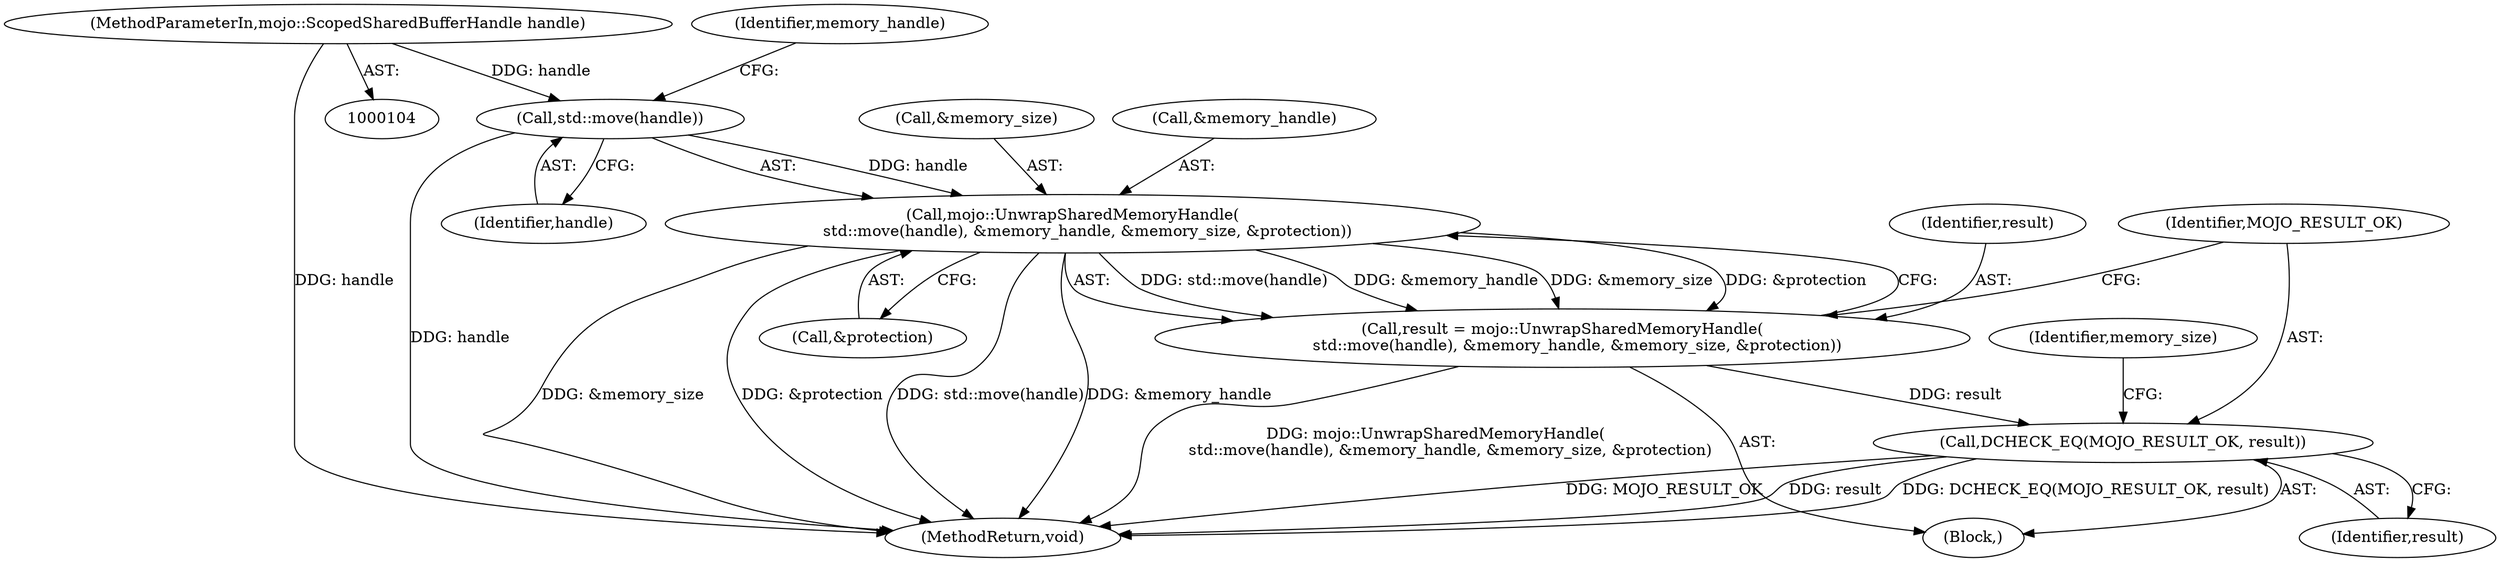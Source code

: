 digraph "0_Chrome_673ce95d481ea9368c4d4d43ac756ba1d6d9e608_14@API" {
"1000130" [label="(Call,std::move(handle))"];
"1000106" [label="(MethodParameterIn,mojo::ScopedSharedBufferHandle handle)"];
"1000129" [label="(Call,mojo::UnwrapSharedMemoryHandle(\n      std::move(handle), &memory_handle, &memory_size, &protection))"];
"1000127" [label="(Call,result = mojo::UnwrapSharedMemoryHandle(\n      std::move(handle), &memory_handle, &memory_size, &protection))"];
"1000138" [label="(Call,DCHECK_EQ(MOJO_RESULT_OK, result))"];
"1000130" [label="(Call,std::move(handle))"];
"1000134" [label="(Call,&memory_size)"];
"1000131" [label="(Identifier,handle)"];
"1000138" [label="(Call,DCHECK_EQ(MOJO_RESULT_OK, result))"];
"1000133" [label="(Identifier,memory_handle)"];
"1000129" [label="(Call,mojo::UnwrapSharedMemoryHandle(\n      std::move(handle), &memory_handle, &memory_size, &protection))"];
"1000136" [label="(Call,&protection)"];
"1000107" [label="(Block,)"];
"1000128" [label="(Identifier,result)"];
"1000139" [label="(Identifier,MOJO_RESULT_OK)"];
"1000106" [label="(MethodParameterIn,mojo::ScopedSharedBufferHandle handle)"];
"1000140" [label="(Identifier,result)"];
"1000173" [label="(MethodReturn,void)"];
"1000142" [label="(Identifier,memory_size)"];
"1000127" [label="(Call,result = mojo::UnwrapSharedMemoryHandle(\n      std::move(handle), &memory_handle, &memory_size, &protection))"];
"1000132" [label="(Call,&memory_handle)"];
"1000130" -> "1000129"  [label="AST: "];
"1000130" -> "1000131"  [label="CFG: "];
"1000131" -> "1000130"  [label="AST: "];
"1000133" -> "1000130"  [label="CFG: "];
"1000130" -> "1000173"  [label="DDG: handle"];
"1000130" -> "1000129"  [label="DDG: handle"];
"1000106" -> "1000130"  [label="DDG: handle"];
"1000106" -> "1000104"  [label="AST: "];
"1000106" -> "1000173"  [label="DDG: handle"];
"1000129" -> "1000127"  [label="AST: "];
"1000129" -> "1000136"  [label="CFG: "];
"1000132" -> "1000129"  [label="AST: "];
"1000134" -> "1000129"  [label="AST: "];
"1000136" -> "1000129"  [label="AST: "];
"1000127" -> "1000129"  [label="CFG: "];
"1000129" -> "1000173"  [label="DDG: std::move(handle)"];
"1000129" -> "1000173"  [label="DDG: &memory_handle"];
"1000129" -> "1000173"  [label="DDG: &memory_size"];
"1000129" -> "1000173"  [label="DDG: &protection"];
"1000129" -> "1000127"  [label="DDG: std::move(handle)"];
"1000129" -> "1000127"  [label="DDG: &memory_handle"];
"1000129" -> "1000127"  [label="DDG: &memory_size"];
"1000129" -> "1000127"  [label="DDG: &protection"];
"1000127" -> "1000107"  [label="AST: "];
"1000128" -> "1000127"  [label="AST: "];
"1000139" -> "1000127"  [label="CFG: "];
"1000127" -> "1000173"  [label="DDG: mojo::UnwrapSharedMemoryHandle(\n      std::move(handle), &memory_handle, &memory_size, &protection)"];
"1000127" -> "1000138"  [label="DDG: result"];
"1000138" -> "1000107"  [label="AST: "];
"1000138" -> "1000140"  [label="CFG: "];
"1000139" -> "1000138"  [label="AST: "];
"1000140" -> "1000138"  [label="AST: "];
"1000142" -> "1000138"  [label="CFG: "];
"1000138" -> "1000173"  [label="DDG: MOJO_RESULT_OK"];
"1000138" -> "1000173"  [label="DDG: result"];
"1000138" -> "1000173"  [label="DDG: DCHECK_EQ(MOJO_RESULT_OK, result)"];
}
